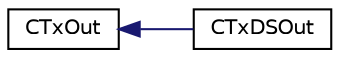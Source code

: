 digraph "Graphical Class Hierarchy"
{
  edge [fontname="Helvetica",fontsize="10",labelfontname="Helvetica",labelfontsize="10"];
  node [fontname="Helvetica",fontsize="10",shape=record];
  rankdir="LR";
  Node0 [label="CTxOut",height=0.2,width=0.4,color="black", fillcolor="white", style="filled",URL="$d2/db7/class_c_tx_out.html",tooltip="An output of a transaction. "];
  Node0 -> Node1 [dir="back",color="midnightblue",fontsize="10",style="solid",fontname="Helvetica"];
  Node1 [label="CTxDSOut",height=0.2,width=0.4,color="black", fillcolor="white", style="filled",URL="$d1/d82/class_c_tx_d_s_out.html",tooltip="Holds an Stashedsend output. "];
}

